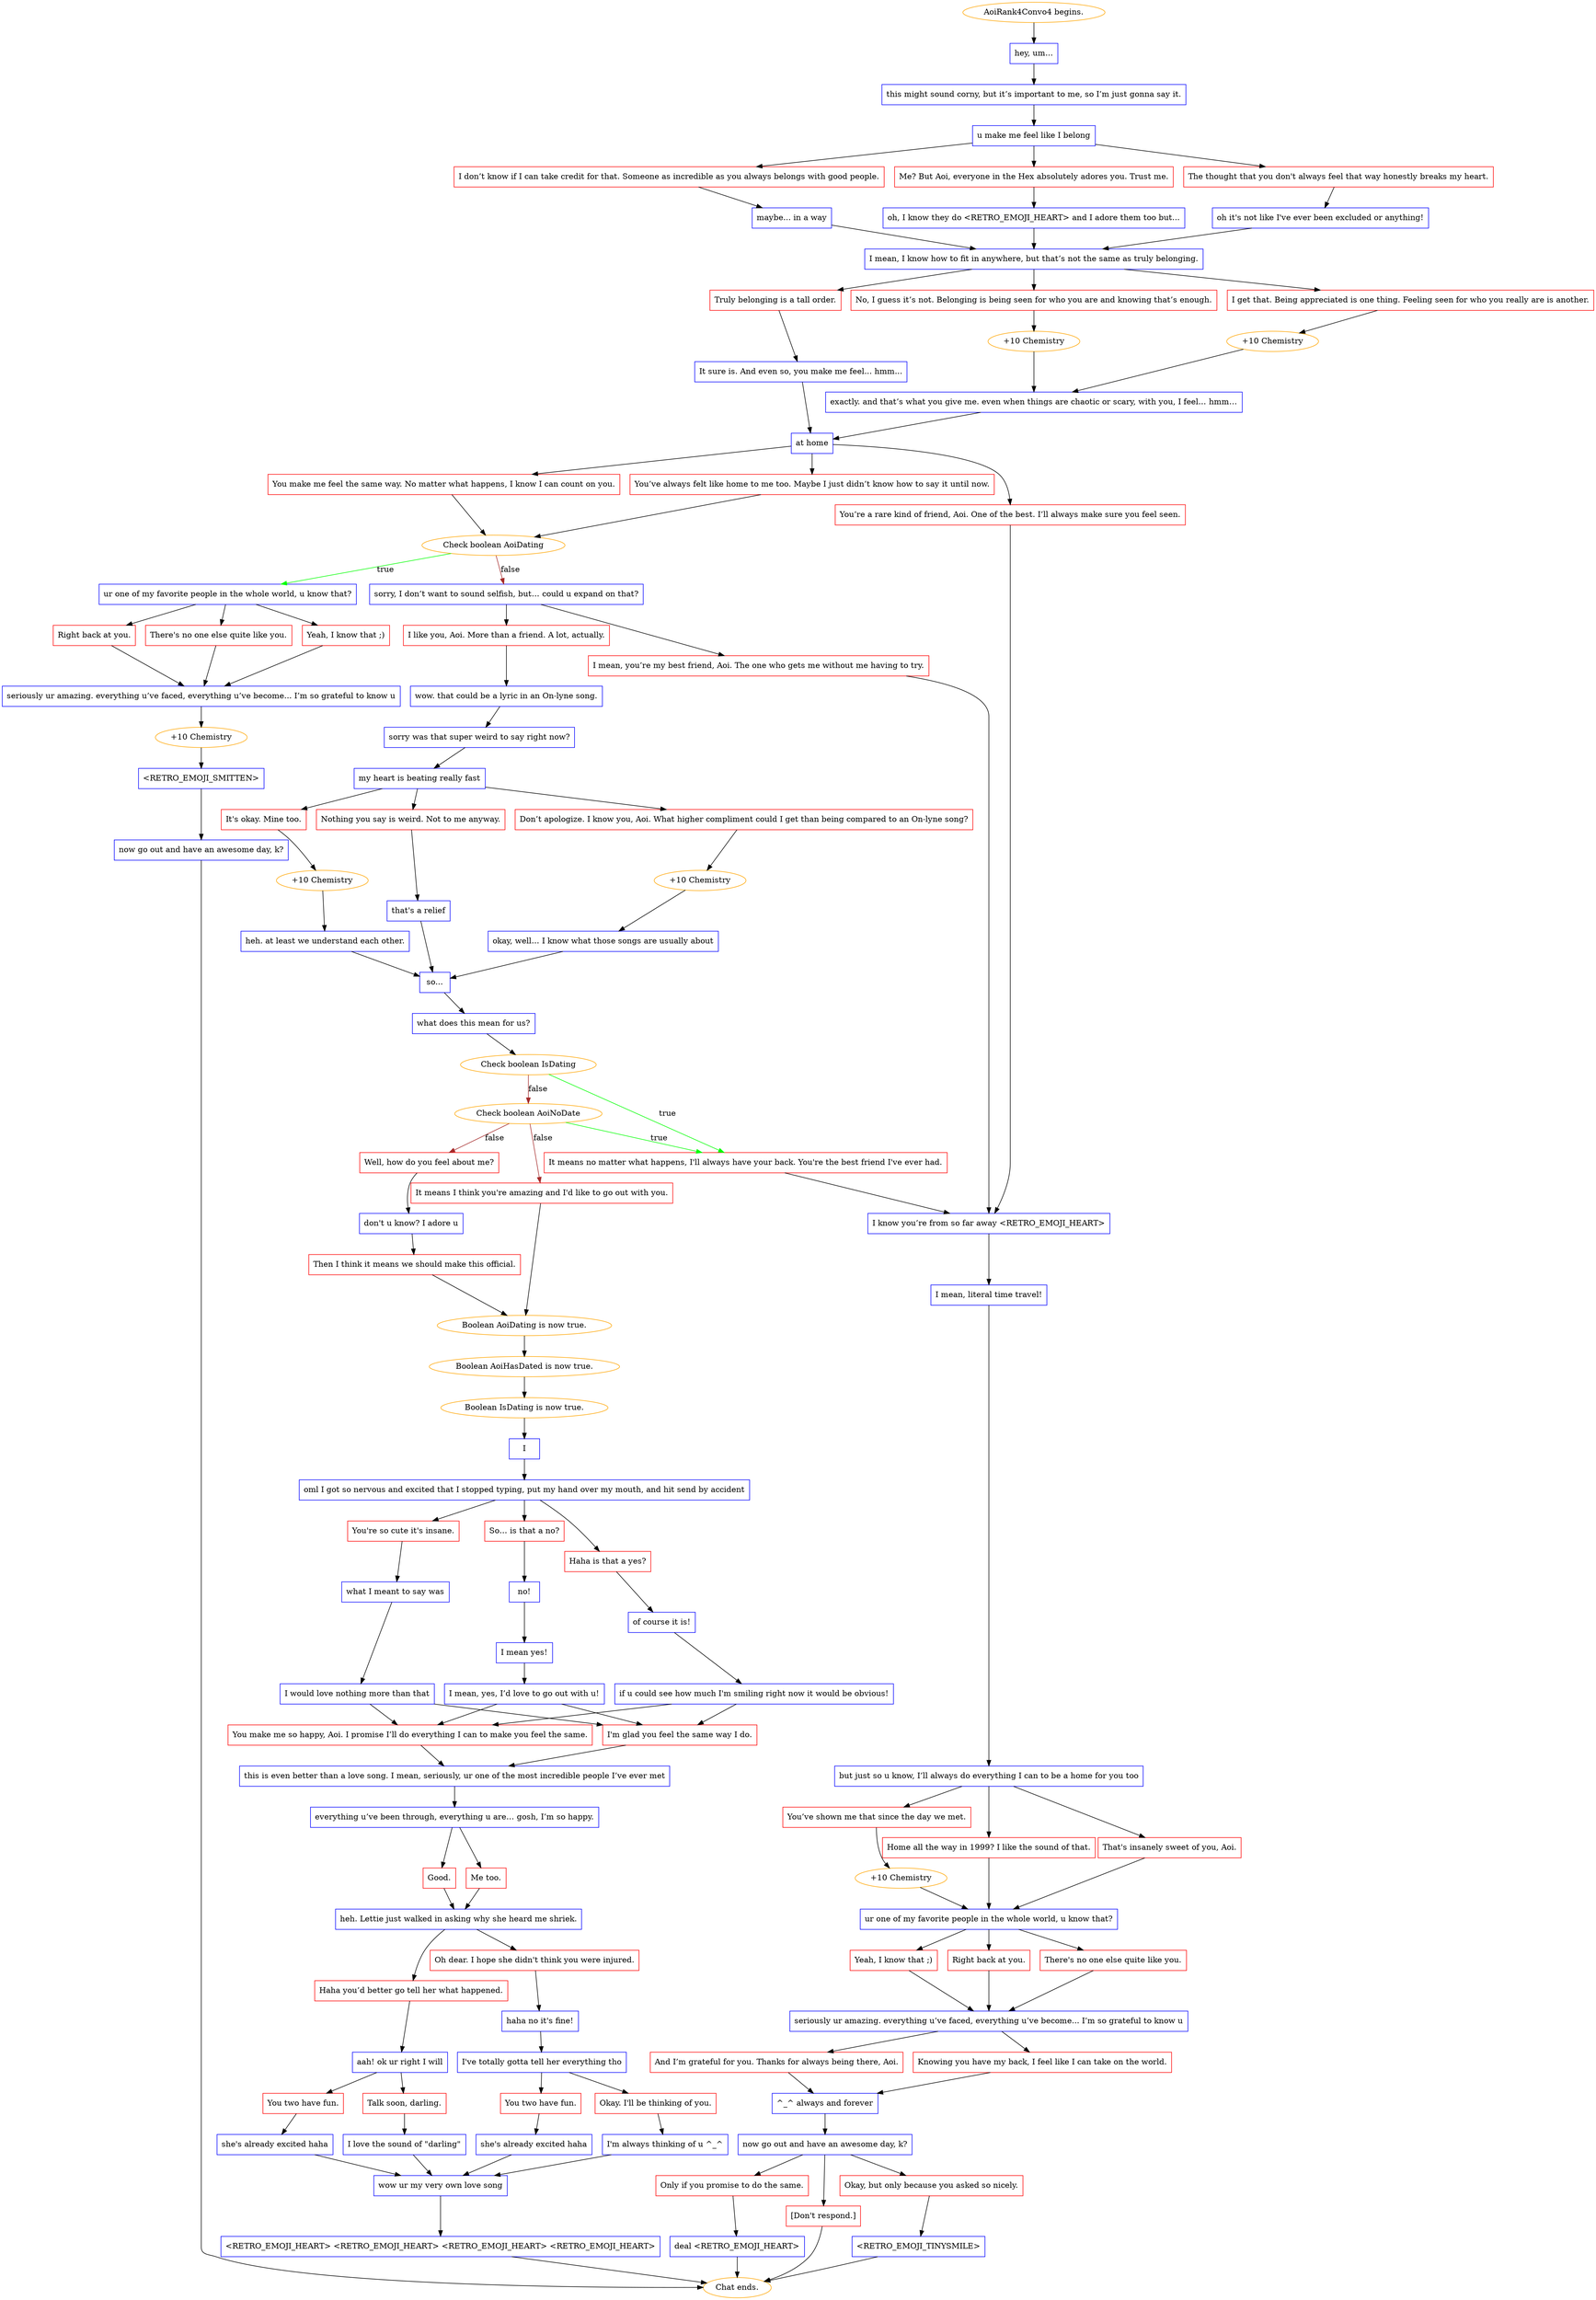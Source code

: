 digraph {
	"AoiRank4Convo4 begins." [color=orange];
		"AoiRank4Convo4 begins." -> 2556;
	2556 [label="hey, um...",shape=box,color=blue];
		2556 -> 2557;
	2557 [label="this might sound corny, but it’s important to me, so I’m just gonna say it.",shape=box,color=blue];
		2557 -> 2558;
	2558 [label="u make me feel like I belong",shape=box,color=blue];
		2558 -> 2559;
		2558 -> 2561;
		2558 -> 2563;
	2559 [label="I don’t know if I can take credit for that. Someone as incredible as you always belongs with good people.",shape=box,color=red];
		2559 -> 2560;
	2561 [label="Me? But Aoi, everyone in the Hex absolutely adores you. Trust me.",shape=box,color=red];
		2561 -> 2562;
	2563 [label="The thought that you don't always feel that way honestly breaks my heart.",shape=box,color=red];
		2563 -> 2564;
	2560 [label="maybe... in a way",shape=box,color=blue];
		2560 -> 2565;
	2562 [label="oh, I know they do <RETRO_EMOJI_HEART> and I adore them too but...",shape=box,color=blue];
		2562 -> 2565;
	2564 [label="oh it's not like I've ever been excluded or anything!",shape=box,color=blue];
		2564 -> 2565;
	2565 [label="I mean, I know how to fit in anywhere, but that’s not the same as truly belonging.",shape=box,color=blue];
		2565 -> 2566;
		2565 -> 2567;
		2565 -> 2568;
	2566 [label="I get that. Being appreciated is one thing. Feeling seen for who you really are is another.",shape=box,color=red];
		2566 -> 2569;
	2567 [label="No, I guess it’s not. Belonging is being seen for who you are and knowing that’s enough.",shape=box,color=red];
		2567 -> 2570;
	2568 [label="Truly belonging is a tall order.",shape=box,color=red];
		2568 -> 2571;
	2569 [label="+10 Chemistry",color=orange];
		2569 -> 2572;
	2570 [label="+10 Chemistry",color=orange];
		2570 -> 2572;
	2571 [label="It sure is. And even so, you make me feel... hmm...",shape=box,color=blue];
		2571 -> 2573;
	2572 [label="exactly. and that’s what you give me. even when things are chaotic or scary, with you, I feel… hmm…",shape=box,color=blue];
		2572 -> 2573;
	2573 [label="at home",shape=box,color=blue];
		2573 -> 2574;
		2573 -> 2575;
		2573 -> 2576;
	2574 [label="You’ve always felt like home to me too. Maybe I just didn’t know how to say it until now.",shape=box,color=red];
		2574 -> 3812;
	2575 [label="You make me feel the same way. No matter what happens, I know I can count on you.",shape=box,color=red];
		2575 -> 3812;
	2576 [label="You’re a rare kind of friend, Aoi. One of the best. I’ll always make sure you feel seen.",shape=box,color=red];
		2576 -> 2581;
	3812 [label="Check boolean AoiDating",color=orange];
		3812 -> 3814 [label=true,color=green];
		3812 -> 3813 [label=false,color=brown];
	2581 [label="I know you’re from so far away <RETRO_EMOJI_HEART>",shape=box,color=blue];
		2581 -> 2584;
	3814 [label="ur one of my favorite people in the whole world, u know that?",shape=box,color=blue];
		3814 -> 3815;
		3814 -> 3816;
		3814 -> 3817;
	3813 [label="sorry, I don’t want to sound selfish, but… could u expand on that?",shape=box,color=blue];
		3813 -> 2578;
		3813 -> 2579;
	2584 [label="I mean, literal time travel!",shape=box,color=blue];
		2584 -> 2585;
	3815 [label="Right back at you.",shape=box,color=red];
		3815 -> 3818;
	3816 [label="There's no one else quite like you.",shape=box,color=red];
		3816 -> 3818;
	3817 [label="Yeah, I know that ;)",shape=box,color=red];
		3817 -> 3818;
	2578 [label="I like you, Aoi. More than a friend. A lot, actually.",shape=box,color=red];
		2578 -> 2580;
	2579 [label="I mean, you’re my best friend, Aoi. The one who gets me without me having to try.",shape=box,color=red];
		2579 -> 2581;
	2585 [label="but just so u know, I’ll always do everything I can to be a home for you too",shape=box,color=blue];
		2585 -> 2589;
		2585 -> 2590;
		2585 -> 2591;
	3818 [label="seriously ur amazing. everything u’ve faced, everything u’ve become... I’m so grateful to know u",shape=box,color=blue];
		3818 -> 3819;
	2580 [label="wow. that could be a lyric in an On-lyne song.",shape=box,color=blue];
		2580 -> 2582;
	2589 [label="You’ve shown me that since the day we met.",shape=box,color=red];
		2589 -> 2596;
	2590 [label="Home all the way in 1999? I like the sound of that.",shape=box,color=red];
		2590 -> 2597;
	2591 [label="That's insanely sweet of you, Aoi.",shape=box,color=red];
		2591 -> 2597;
	3819 [label="+10 Chemistry",color=orange];
		3819 -> 3820;
	2582 [label="sorry was that super weird to say right now?",shape=box,color=blue];
		2582 -> 2583;
	2596 [label="+10 Chemistry",color=orange];
		2596 -> 2597;
	2597 [label="ur one of my favorite people in the whole world, u know that?",shape=box,color=blue];
		2597 -> 2600;
		2597 -> 2601;
		2597 -> 2602;
	3820 [label="<RETRO_EMOJI_SMITTEN>",shape=box,color=blue];
		3820 -> 3202;
	2583 [label="my heart is beating really fast",shape=box,color=blue];
		2583 -> 2586;
		2583 -> 2587;
		2583 -> 2588;
	2600 [label="Right back at you.",shape=box,color=red];
		2600 -> 2612;
	2601 [label="There's no one else quite like you.",shape=box,color=red];
		2601 -> 2612;
	2602 [label="Yeah, I know that ;)",shape=box,color=red];
		2602 -> 2612;
	3202 [label="now go out and have an awesome day, k?",shape=box,color=blue];
		3202 -> "Chat ends.";
	2586 [label="Don’t apologize. I know you, Aoi. What higher compliment could I get than being compared to an On-lyne song?",shape=box,color=red];
		2586 -> 2592;
	2587 [label="It's okay. Mine too.",shape=box,color=red];
		2587 -> 2595;
	2588 [label="Nothing you say is weird. Not to me anyway.",shape=box,color=red];
		2588 -> 2598;
	2612 [label="seriously ur amazing. everything u’ve faced, everything u’ve become... I’m so grateful to know u",shape=box,color=blue];
		2612 -> 2613;
		2612 -> 2614;
	"Chat ends." [color=orange];
	2592 [label="+10 Chemistry",color=orange];
		2592 -> 2593;
	2595 [label="+10 Chemistry",color=orange];
		2595 -> 2594;
	2598 [label="that's a relief",shape=box,color=blue];
		2598 -> 2599;
	2613 [label="Knowing you have my back, I feel like I can take on the world.",shape=box,color=red];
		2613 -> 2615;
	2614 [label="And I’m grateful for you. Thanks for always being there, Aoi.",shape=box,color=red];
		2614 -> 2615;
	2593 [label="okay, well… I know what those songs are usually about",shape=box,color=blue];
		2593 -> 2599;
	2594 [label="heh. at least we understand each other.",shape=box,color=blue];
		2594 -> 2599;
	2599 [label="so...",shape=box,color=blue];
		2599 -> 3834;
	2615 [label="^_^ always and forever",shape=box,color=blue];
		2615 -> 2616;
	3834 [label="what does this mean for us?",shape=box,color=blue];
		3834 -> 3215;
	2616 [label="now go out and have an awesome day, k?",shape=box,color=blue];
		2616 -> 2619;
		2616 -> 2618;
		2616 -> 2617;
	3215 [label="Check boolean IsDating",color=orange];
		3215 -> 2604 [label=true,color=green];
		3215 -> 3203 [label=false,color=brown];
	2619 [label="Okay, but only because you asked so nicely.",shape=box,color=red];
		2619 -> 2622;
	2618 [label="Only if you promise to do the same.",shape=box,color=red];
		2618 -> 2621;
	2617 [label="[Don't respond.]",shape=box,color=red];
		2617 -> "Chat ends.";
	2604 [label="It means no matter what happens, I'll always have your back. You're the best friend I've ever had.",shape=box,color=red];
		2604 -> 2581;
	3203 [label="Check boolean AoiNoDate",color=orange];
		3203 -> 2604 [label=true,color=green];
		3203 -> 2605 [label=false,color=brown];
		3203 -> 2606 [label=false,color=brown];
	2622 [label="<RETRO_EMOJI_TINYSMILE>",shape=box,color=blue];
		2622 -> "Chat ends.";
	2621 [label="deal <RETRO_EMOJI_HEART>",shape=box,color=blue];
		2621 -> "Chat ends.";
	2605 [label="It means I think you're amazing and I'd like to go out with you.",shape=box,color=red];
		2605 -> "/EE/Types/Engine/SetBooleanDialogueNode:AoiDating:/EE/Types/Engine/SetBooleanDialogueNode:AoiHasDated:/EE/Types/Engine/SetBooleanDialogueNode:IsDating:2625";
	2606 [label="Well, how do you feel about me?",shape=box,color=red];
		2606 -> 2607;
	"/EE/Types/Engine/SetBooleanDialogueNode:AoiDating:/EE/Types/Engine/SetBooleanDialogueNode:AoiHasDated:/EE/Types/Engine/SetBooleanDialogueNode:IsDating:2625" [label="Boolean AoiDating is now true.",color=orange];
		"/EE/Types/Engine/SetBooleanDialogueNode:AoiDating:/EE/Types/Engine/SetBooleanDialogueNode:AoiHasDated:/EE/Types/Engine/SetBooleanDialogueNode:IsDating:2625" -> "/EE/Types/Engine/SetBooleanDialogueNode:AoiHasDated:/EE/Types/Engine/SetBooleanDialogueNode:IsDating:2625";
	2607 [label="don't u know? I adore u",shape=box,color=blue];
		2607 -> 2608;
	"/EE/Types/Engine/SetBooleanDialogueNode:AoiHasDated:/EE/Types/Engine/SetBooleanDialogueNode:IsDating:2625" [label="Boolean AoiHasDated is now true.",color=orange];
		"/EE/Types/Engine/SetBooleanDialogueNode:AoiHasDated:/EE/Types/Engine/SetBooleanDialogueNode:IsDating:2625" -> "/EE/Types/Engine/SetBooleanDialogueNode:IsDating:2625";
	2608 [label="Then I think it means we should make this official.",shape=box,color=red];
		2608 -> "/EE/Types/Engine/SetBooleanDialogueNode:AoiDating:/EE/Types/Engine/SetBooleanDialogueNode:AoiHasDated:/EE/Types/Engine/SetBooleanDialogueNode:IsDating:2625";
	"/EE/Types/Engine/SetBooleanDialogueNode:IsDating:2625" [label="Boolean IsDating is now true.",color=orange];
		"/EE/Types/Engine/SetBooleanDialogueNode:IsDating:2625" -> 2625;
	2625 [label="I",shape=box,color=blue];
		2625 -> 2626;
	2626 [label="oml I got so nervous and excited that I stopped typing, put my hand over my mouth, and hit send by accident",shape=box,color=blue];
		2626 -> 2627;
		2626 -> 2628;
		2626 -> 2629;
	2627 [label="Haha is that a yes?",shape=box,color=red];
		2627 -> 2630;
	2628 [label="You're so cute it's insane.",shape=box,color=red];
		2628 -> 2632;
	2629 [label="So… is that a no?",shape=box,color=red];
		2629 -> 2634;
	2630 [label="of course it is!",shape=box,color=blue];
		2630 -> 2631;
	2632 [label="what I meant to say was",shape=box,color=blue];
		2632 -> 2633;
	2634 [label="no!",shape=box,color=blue];
		2634 -> 2635;
	2631 [label="if u could see how much I'm smiling right now it would be obvious!",shape=box,color=blue];
		2631 -> 2637;
		2631 -> 2638;
	2633 [label="I would love nothing more than that",shape=box,color=blue];
		2633 -> 2637;
		2633 -> 2638;
	2635 [label="I mean yes!",shape=box,color=blue];
		2635 -> 2636;
	2637 [label="I'm glad you feel the same way I do.",shape=box,color=red];
		2637 -> 2639;
	2638 [label="You make me so happy, Aoi. I promise I’ll do everything I can to make you feel the same.",shape=box,color=red];
		2638 -> 2639;
	2636 [label="I mean, yes, I’d love to go out with u!",shape=box,color=blue];
		2636 -> 2637;
		2636 -> 2638;
	2639 [label="this is even better than a love song. I mean, seriously, ur one of the most incredible people I’ve ever met",shape=box,color=blue];
		2639 -> 2640;
	2640 [label="everything u’ve been through, everything u are… gosh, I’m so happy.",shape=box,color=blue];
		2640 -> 2641;
		2640 -> 2642;
	2641 [label="Good.",shape=box,color=red];
		2641 -> 2643;
	2642 [label="Me too.",shape=box,color=red];
		2642 -> 2643;
	2643 [label="heh. Lettie just walked in asking why she heard me shriek.",shape=box,color=blue];
		2643 -> 2644;
		2643 -> 2645;
	2644 [label="Oh dear. I hope she didn't think you were injured.",shape=box,color=red];
		2644 -> 2646;
	2645 [label="Haha you’d better go tell her what happened.",shape=box,color=red];
		2645 -> 2647;
	2646 [label="haha no it's fine!",shape=box,color=blue];
		2646 -> 2648;
	2647 [label="aah! ok ur right I will",shape=box,color=blue];
		2647 -> 2649;
		2647 -> 2650;
	2648 [label="I've totally gotta tell her everything tho",shape=box,color=blue];
		2648 -> 2651;
		2648 -> 2652;
	2649 [label="You two have fun.",shape=box,color=red];
		2649 -> 2655;
	2650 [label="Talk soon, darling.",shape=box,color=red];
		2650 -> 2656;
	2651 [label="You two have fun.",shape=box,color=red];
		2651 -> 2653;
	2652 [label="Okay. I'll be thinking of you.",shape=box,color=red];
		2652 -> 2654;
	2655 [label="she's already excited haha",shape=box,color=blue];
		2655 -> 2657;
	2656 [label="I love the sound of \"darling\"",shape=box,color=blue];
		2656 -> 2657;
	2653 [label="she's already excited haha",shape=box,color=blue];
		2653 -> 2657;
	2654 [label="I'm always thinking of u ^_^",shape=box,color=blue];
		2654 -> 2657;
	2657 [label="wow ur my very own love song",shape=box,color=blue];
		2657 -> 2658;
	2658 [label="<RETRO_EMOJI_HEART> <RETRO_EMOJI_HEART> <RETRO_EMOJI_HEART> <RETRO_EMOJI_HEART>",shape=box,color=blue];
		2658 -> "Chat ends.";
}